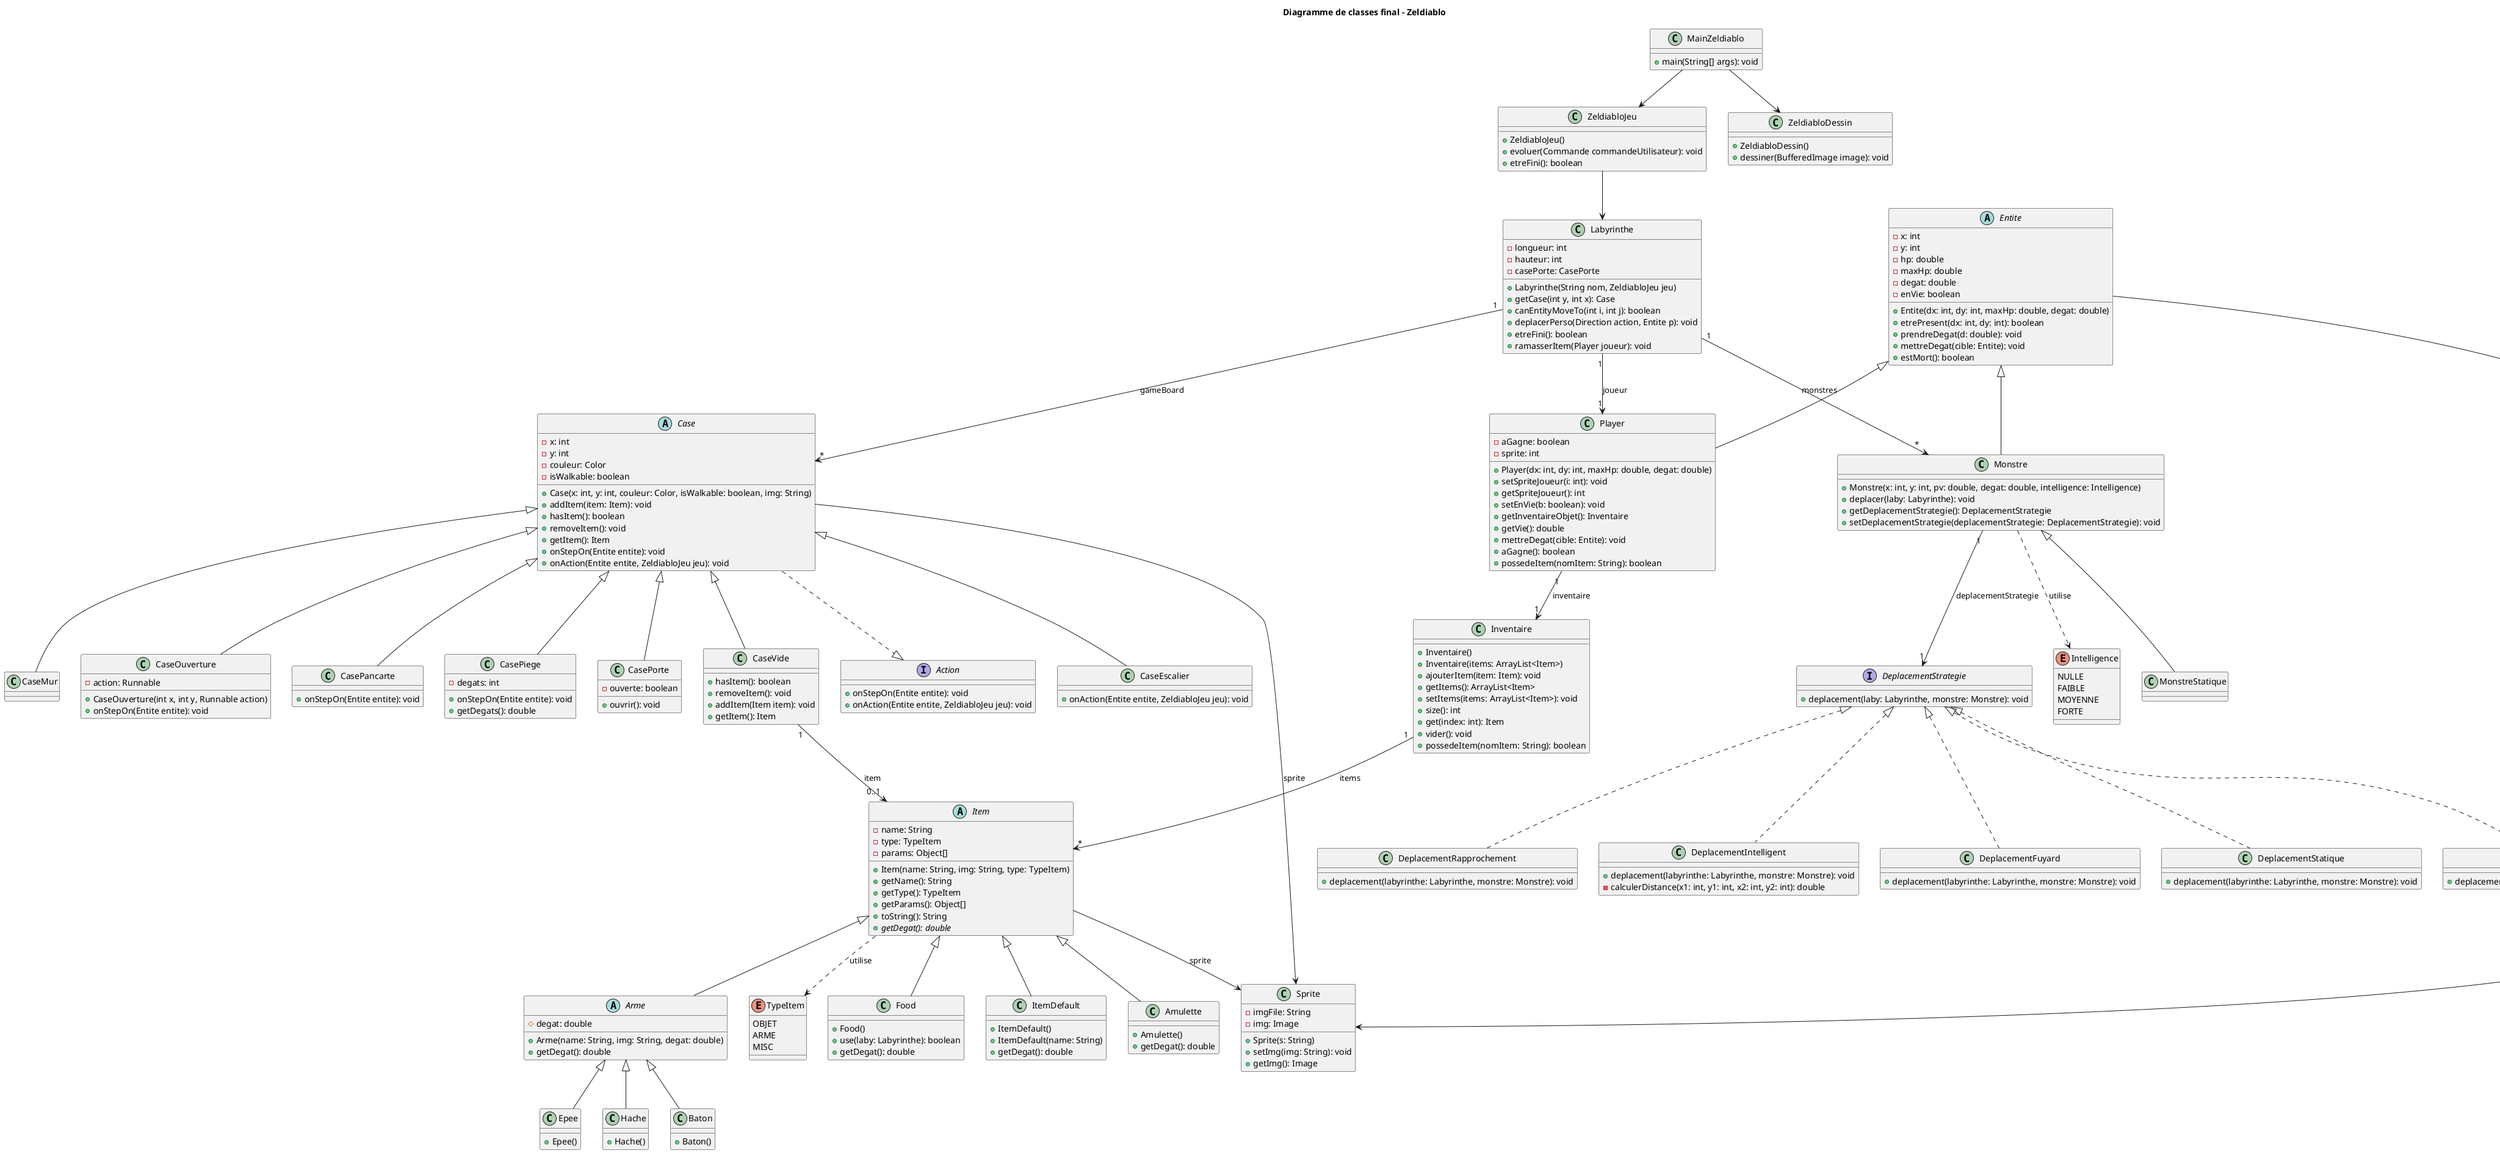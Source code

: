 @startuml
title Diagramme de classes final - Zeldiablo

abstract class Entite {
    - x: int
    - y: int
    - hp: double
    - maxHp: double
    - degat: double
    - enVie: boolean
    + Entite(dx: int, dy: int, maxHp: double, degat: double)
    + etrePresent(dx: int, dy: int): boolean
    + prendreDegat(d: double): void
    + mettreDegat(cible: Entite): void
    + estMort(): boolean
}

class Monstre {
    + Monstre(x: int, y: int, pv: double, degat: double, intelligence: Intelligence)
    + deplacer(laby: Labyrinthe): void
    + getDeplacementStrategie(): DeplacementStrategie
    + setDeplacementStrategie(deplacementStrategie: DeplacementStrategie): void
}

class MonstreStatique {
}

class Player {
    - aGagne: boolean
    - sprite: int
    + Player(dx: int, dy: int, maxHp: double, degat: double)
    + setSpriteJoueur(i: int): void
    + getSpriteJoueur(): int
    + setEnVie(b: boolean): void
    + getInventaireObjet(): Inventaire
    + getVie(): double
    + mettreDegat(cible: Entite): void
    + aGagne(): boolean
    + possedeItem(nomItem: String): boolean
}

class Inventaire {
    + Inventaire()
    + Inventaire(items: ArrayList<Item>)
    + ajouterItem(item: Item): void
    + getItems(): ArrayList<Item>
    + setItems(items: ArrayList<Item>): void
    + size(): int
    + get(index: int): Item
    + vider(): void
    + possedeItem(nomItem: String): boolean
}

abstract class Item {
    - name: String
    - type: TypeItem
    - params: Object[]
    + Item(name: String, img: String, type: TypeItem)
    + getName(): String
    + getType(): TypeItem
    + getParams(): Object[]
    + toString(): String
    + {abstract} getDegat(): double
}

abstract class Arme {
    # degat: double
    + Arme(name: String, img: String, degat: double)
    + getDegat(): double
}

class Epee {
    + Epee()
}

class Hache {
    + Hache()
}

class Baton {
    + Baton()
}

class Food {
    + Food()
    + use(laby: Labyrinthe): boolean
    + getDegat(): double
}

class ItemDefault {
    + ItemDefault()
    + ItemDefault(name: String)
    + getDegat(): double
}

class Amulette {
    + Amulette()
    + getDegat(): double
}

interface Action {
    + onStepOn(Entite entite): void
    + onAction(Entite entite, ZeldiabloJeu jeu): void
}

abstract class Case {
    - x: int
    - y: int
    - couleur: Color
    - isWalkable: boolean
    + Case(x: int, y: int, couleur: Color, isWalkable: boolean, img: String)
    + addItem(item: Item): void
    + hasItem(): boolean
    + removeItem(): void
    + getItem(): Item
    + onStepOn(Entite entite): void
    + onAction(Entite entite, ZeldiabloJeu jeu): void
}

class CaseEscalier {
    + onAction(Entite entite, ZeldiabloJeu jeu): void
}

class CaseMur {
}

class CaseOuverture {
    - action: Runnable
    + CaseOuverture(int x, int y, Runnable action)
    + onStepOn(Entite entite): void
}

class CasePancarte {
    + onStepOn(Entite entite): void
}

class CasePiege {
    - degats: int
    + onStepOn(Entite entite): void
    + getDegats(): double
}

class CasePorte {
    - ouverte: boolean
    + ouvrir(): void
}

class CaseVide {
    + hasItem(): boolean
    + removeItem(): void
    + addItem(Item item): void
    + getItem(): Item
}

interface DeplacementStrategie {
    + deplacement(laby: Labyrinthe, monstre: Monstre): void
}

class DeplacementStatique {
    + deplacement(labyrinthe: Labyrinthe, monstre: Monstre): void
}

class DeplacementHasard {
    + deplacement(laby: Labyrinthe, monstre: Monstre): void
}

class DeplacementRapprochement {
    + deplacement(labyrinthe: Labyrinthe, monstre: Monstre): void
}

class DeplacementIntelligent {
    + deplacement(labyrinthe: Labyrinthe, monstre: Monstre): void
    - calculerDistance(x1: int, y1: int, x2: int, y2: int): double
}

class DeplacementFuyard {
    + deplacement(labyrinthe: Labyrinthe, monstre: Monstre): void
}

class Labyrinthe {
    - longueur: int
    - hauteur: int
    - casePorte: CasePorte
    + Labyrinthe(String nom, ZeldiabloJeu jeu)
    + getCase(int y, int x): Case
    + canEntityMoveTo(int i, int j): boolean
    + deplacerPerso(Direction action, Entite p): void
    + etreFini(): boolean
    + ramasserItem(Player joueur): void
}

class ZeldiabloJeu {
    + ZeldiabloJeu()
    + evoluer(Commande commandeUtilisateur): void
    + etreFini(): boolean
}

class ZeldiabloDessin {
    + ZeldiabloDessin()
    + dessiner(BufferedImage image): void
}

class MainZeldiablo {
    + main(String[] args): void
}

class Sprite {
    - imgFile: String
    - img: Image
    + Sprite(s: String)
    + setImg(img: String): void
    + getImg(): Image
}

enum TypeItem {
    OBJET
    ARME
    MISC
}

enum Intelligence {
    NULLE
    FAIBLE
    MOYENNE
    FORTE
}

Entite <|-- Monstre
Entite <|-- Player
Monstre <|-- MonstreStatique

Item <|-- Arme
Item <|-- Food
Item <|-- ItemDefault
Item <|-- Amulette
Arme <|-- Epee
Arme <|-- Hache
Arme <|-- Baton

Case ..|> Action
Case <|-- CaseEscalier
Case <|-- CaseMur
Case <|-- CaseOuverture
Case <|-- CasePancarte
Case <|-- CasePiege
Case <|-- CasePorte
Case <|-- CaseVide

DeplacementStrategie <|.. DeplacementStatique
DeplacementStrategie <|.. DeplacementHasard
DeplacementStrategie <|.. DeplacementRapprochement
DeplacementStrategie <|.. DeplacementIntelligent
DeplacementStrategie <|.. DeplacementFuyard

Labyrinthe "1" --> "*" Case : gameBoard
Labyrinthe "1" --> "*" Monstre : monstres
Labyrinthe "1" --> "1" Player : joueur
Monstre "1" --> "1" DeplacementStrategie : deplacementStrategie
Player "1" --> "1" Inventaire : inventaire
Inventaire "1" --> "*" Item : items
CaseVide "1" --> "0..1" Item : item

Item --> Sprite : sprite
Entite --> Sprite : sprite
Case --> Sprite : sprite

Item ..> TypeItem : utilise
Monstre ..> Intelligence : utilise

ZeldiabloJeu --> Labyrinthe
MainZeldiablo --> ZeldiabloJeu
MainZeldiablo --> ZeldiabloDessin

@enduml
